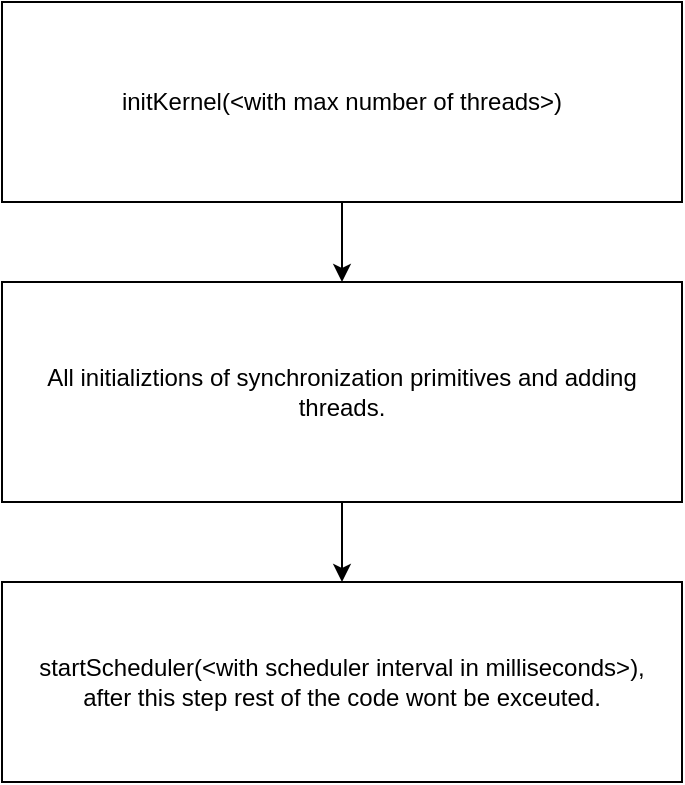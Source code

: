 <mxfile version="26.0.11">
  <diagram name="Sayfa -1" id="G1FG1ggqAdI3GWe0c1Fe">
    <mxGraphModel dx="1154" dy="532" grid="1" gridSize="10" guides="1" tooltips="1" connect="1" arrows="1" fold="1" page="1" pageScale="1" pageWidth="827" pageHeight="1169" math="0" shadow="0">
      <root>
        <mxCell id="0" />
        <mxCell id="1" parent="0" />
        <mxCell id="IdSBsM91Dxoe-15VNulh-4" style="edgeStyle=orthogonalEdgeStyle;rounded=0;orthogonalLoop=1;jettySize=auto;html=1;exitX=0.5;exitY=1;exitDx=0;exitDy=0;entryX=0.5;entryY=0;entryDx=0;entryDy=0;" edge="1" parent="1" source="IdSBsM91Dxoe-15VNulh-1" target="IdSBsM91Dxoe-15VNulh-2">
          <mxGeometry relative="1" as="geometry" />
        </mxCell>
        <mxCell id="IdSBsM91Dxoe-15VNulh-1" value="initKernel(&amp;lt;with max number of threads&amp;gt;)" style="rounded=0;whiteSpace=wrap;html=1;" vertex="1" parent="1">
          <mxGeometry x="100" y="130" width="340" height="100" as="geometry" />
        </mxCell>
        <mxCell id="IdSBsM91Dxoe-15VNulh-5" style="edgeStyle=orthogonalEdgeStyle;rounded=0;orthogonalLoop=1;jettySize=auto;html=1;exitX=0.5;exitY=1;exitDx=0;exitDy=0;entryX=0.5;entryY=0;entryDx=0;entryDy=0;" edge="1" parent="1" source="IdSBsM91Dxoe-15VNulh-2" target="IdSBsM91Dxoe-15VNulh-3">
          <mxGeometry relative="1" as="geometry" />
        </mxCell>
        <mxCell id="IdSBsM91Dxoe-15VNulh-2" value="All initializtions of&amp;nbsp;synchronization primitives and adding threads." style="rounded=0;whiteSpace=wrap;html=1;" vertex="1" parent="1">
          <mxGeometry x="100" y="270" width="340" height="110" as="geometry" />
        </mxCell>
        <mxCell id="IdSBsM91Dxoe-15VNulh-3" value="startScheduler(&amp;lt;with scheduler interval in milliseconds&amp;gt;),&lt;div&gt;after this step rest of the code wont be exceuted.&lt;/div&gt;" style="rounded=0;whiteSpace=wrap;html=1;" vertex="1" parent="1">
          <mxGeometry x="100" y="420" width="340" height="100" as="geometry" />
        </mxCell>
      </root>
    </mxGraphModel>
  </diagram>
</mxfile>
